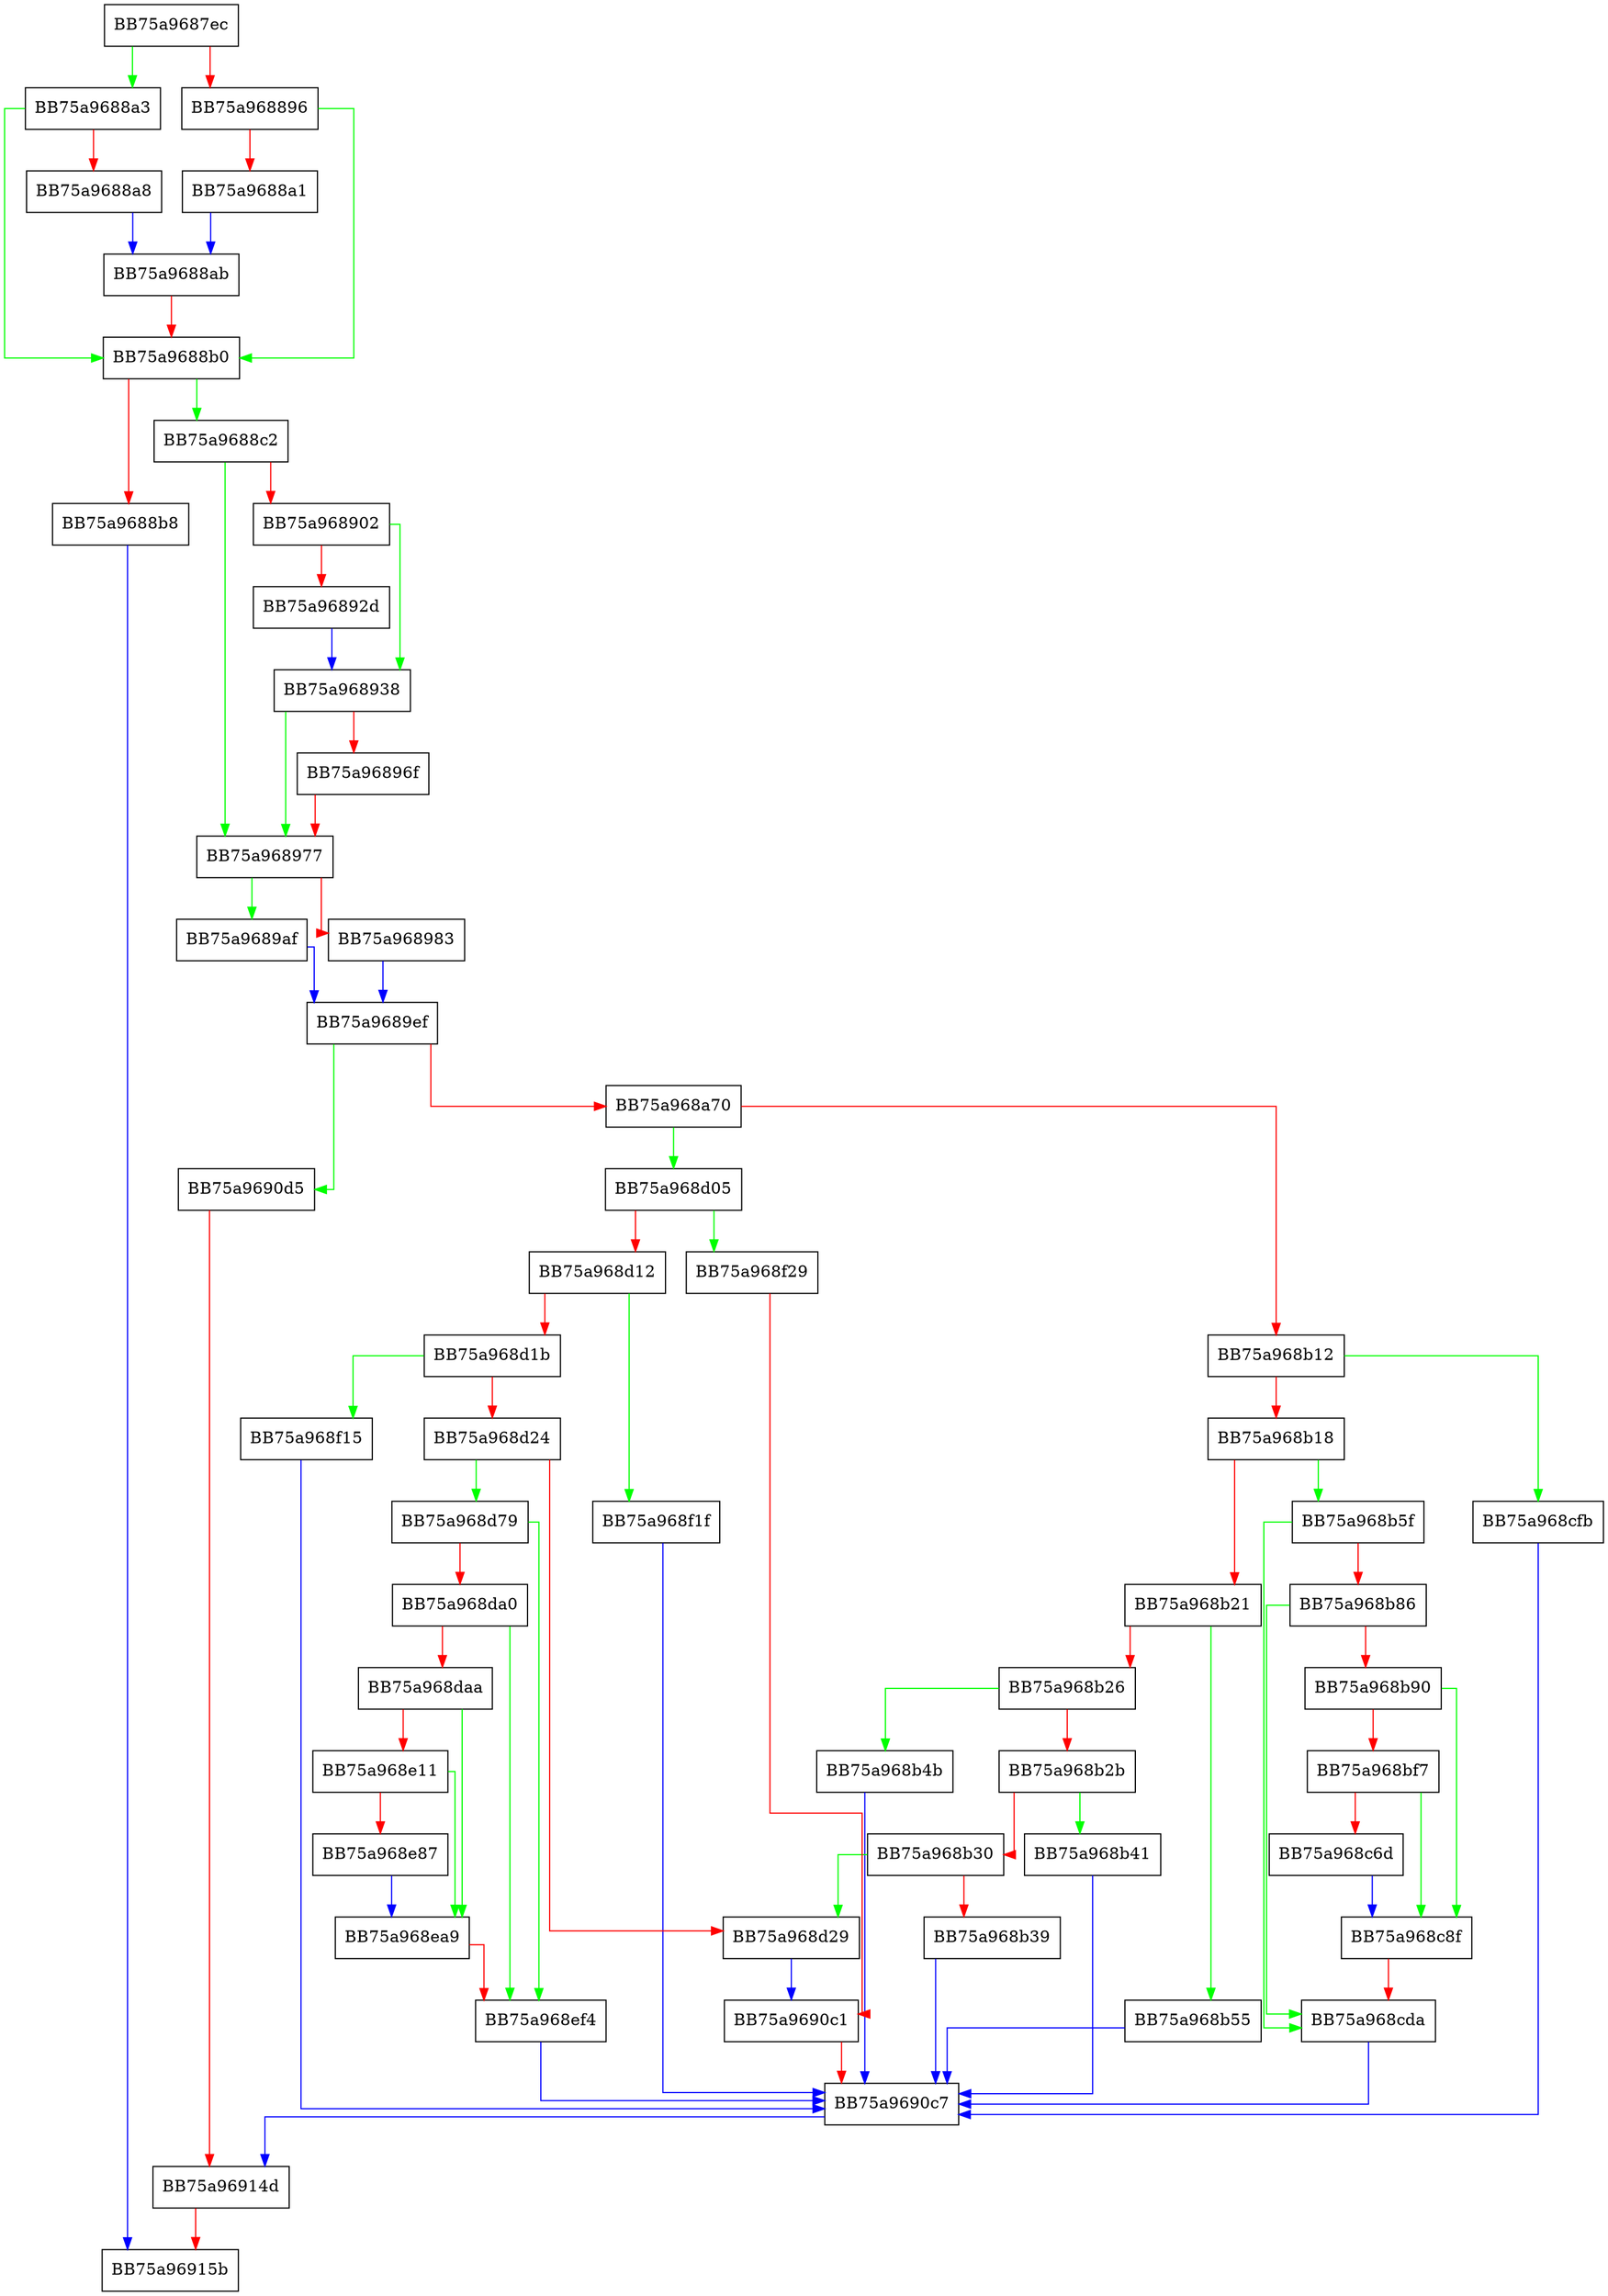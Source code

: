 digraph _run_pipeline {
  node [shape="box"];
  graph [splines=ortho];
  BB75a9687ec -> BB75a9688a3 [color="green"];
  BB75a9687ec -> BB75a968896 [color="red"];
  BB75a968896 -> BB75a9688b0 [color="green"];
  BB75a968896 -> BB75a9688a1 [color="red"];
  BB75a9688a1 -> BB75a9688ab [color="blue"];
  BB75a9688a3 -> BB75a9688b0 [color="green"];
  BB75a9688a3 -> BB75a9688a8 [color="red"];
  BB75a9688a8 -> BB75a9688ab [color="blue"];
  BB75a9688ab -> BB75a9688b0 [color="red"];
  BB75a9688b0 -> BB75a9688c2 [color="green"];
  BB75a9688b0 -> BB75a9688b8 [color="red"];
  BB75a9688b8 -> BB75a96915b [color="blue"];
  BB75a9688c2 -> BB75a968977 [color="green"];
  BB75a9688c2 -> BB75a968902 [color="red"];
  BB75a968902 -> BB75a968938 [color="green"];
  BB75a968902 -> BB75a96892d [color="red"];
  BB75a96892d -> BB75a968938 [color="blue"];
  BB75a968938 -> BB75a968977 [color="green"];
  BB75a968938 -> BB75a96896f [color="red"];
  BB75a96896f -> BB75a968977 [color="red"];
  BB75a968977 -> BB75a9689af [color="green"];
  BB75a968977 -> BB75a968983 [color="red"];
  BB75a968983 -> BB75a9689ef [color="blue"];
  BB75a9689af -> BB75a9689ef [color="blue"];
  BB75a9689ef -> BB75a9690d5 [color="green"];
  BB75a9689ef -> BB75a968a70 [color="red"];
  BB75a968a70 -> BB75a968d05 [color="green"];
  BB75a968a70 -> BB75a968b12 [color="red"];
  BB75a968b12 -> BB75a968cfb [color="green"];
  BB75a968b12 -> BB75a968b18 [color="red"];
  BB75a968b18 -> BB75a968b5f [color="green"];
  BB75a968b18 -> BB75a968b21 [color="red"];
  BB75a968b21 -> BB75a968b55 [color="green"];
  BB75a968b21 -> BB75a968b26 [color="red"];
  BB75a968b26 -> BB75a968b4b [color="green"];
  BB75a968b26 -> BB75a968b2b [color="red"];
  BB75a968b2b -> BB75a968b41 [color="green"];
  BB75a968b2b -> BB75a968b30 [color="red"];
  BB75a968b30 -> BB75a968d29 [color="green"];
  BB75a968b30 -> BB75a968b39 [color="red"];
  BB75a968b39 -> BB75a9690c7 [color="blue"];
  BB75a968b41 -> BB75a9690c7 [color="blue"];
  BB75a968b4b -> BB75a9690c7 [color="blue"];
  BB75a968b55 -> BB75a9690c7 [color="blue"];
  BB75a968b5f -> BB75a968cda [color="green"];
  BB75a968b5f -> BB75a968b86 [color="red"];
  BB75a968b86 -> BB75a968cda [color="green"];
  BB75a968b86 -> BB75a968b90 [color="red"];
  BB75a968b90 -> BB75a968c8f [color="green"];
  BB75a968b90 -> BB75a968bf7 [color="red"];
  BB75a968bf7 -> BB75a968c8f [color="green"];
  BB75a968bf7 -> BB75a968c6d [color="red"];
  BB75a968c6d -> BB75a968c8f [color="blue"];
  BB75a968c8f -> BB75a968cda [color="red"];
  BB75a968cda -> BB75a9690c7 [color="blue"];
  BB75a968cfb -> BB75a9690c7 [color="blue"];
  BB75a968d05 -> BB75a968f29 [color="green"];
  BB75a968d05 -> BB75a968d12 [color="red"];
  BB75a968d12 -> BB75a968f1f [color="green"];
  BB75a968d12 -> BB75a968d1b [color="red"];
  BB75a968d1b -> BB75a968f15 [color="green"];
  BB75a968d1b -> BB75a968d24 [color="red"];
  BB75a968d24 -> BB75a968d79 [color="green"];
  BB75a968d24 -> BB75a968d29 [color="red"];
  BB75a968d29 -> BB75a9690c1 [color="blue"];
  BB75a968d79 -> BB75a968ef4 [color="green"];
  BB75a968d79 -> BB75a968da0 [color="red"];
  BB75a968da0 -> BB75a968ef4 [color="green"];
  BB75a968da0 -> BB75a968daa [color="red"];
  BB75a968daa -> BB75a968ea9 [color="green"];
  BB75a968daa -> BB75a968e11 [color="red"];
  BB75a968e11 -> BB75a968ea9 [color="green"];
  BB75a968e11 -> BB75a968e87 [color="red"];
  BB75a968e87 -> BB75a968ea9 [color="blue"];
  BB75a968ea9 -> BB75a968ef4 [color="red"];
  BB75a968ef4 -> BB75a9690c7 [color="blue"];
  BB75a968f15 -> BB75a9690c7 [color="blue"];
  BB75a968f1f -> BB75a9690c7 [color="blue"];
  BB75a968f29 -> BB75a9690c1 [color="red"];
  BB75a9690c1 -> BB75a9690c7 [color="red"];
  BB75a9690c7 -> BB75a96914d [color="blue"];
  BB75a9690d5 -> BB75a96914d [color="red"];
  BB75a96914d -> BB75a96915b [color="red"];
}